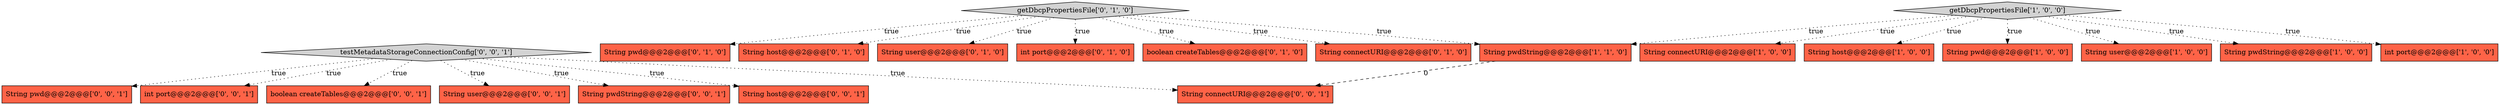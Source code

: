 digraph {
15 [style = filled, label = "String host@@@2@@@['0', '0', '1']", fillcolor = tomato, shape = box image = "AAA0AAABBB3BBB"];
16 [style = filled, label = "String pwd@@@2@@@['0', '0', '1']", fillcolor = tomato, shape = box image = "AAA0AAABBB3BBB"];
11 [style = filled, label = "getDbcpPropertiesFile['0', '1', '0']", fillcolor = lightgray, shape = diamond image = "AAA0AAABBB2BBB"];
20 [style = filled, label = "int port@@@2@@@['0', '0', '1']", fillcolor = tomato, shape = box image = "AAA0AAABBB3BBB"];
17 [style = filled, label = "boolean createTables@@@2@@@['0', '0', '1']", fillcolor = tomato, shape = box image = "AAA0AAABBB3BBB"];
1 [style = filled, label = "String connectURI@@@2@@@['1', '0', '0']", fillcolor = tomato, shape = box image = "AAA0AAABBB1BBB"];
6 [style = filled, label = "getDbcpPropertiesFile['1', '0', '0']", fillcolor = lightgray, shape = diamond image = "AAA0AAABBB1BBB"];
18 [style = filled, label = "String user@@@2@@@['0', '0', '1']", fillcolor = tomato, shape = box image = "AAA0AAABBB3BBB"];
14 [style = filled, label = "String host@@@2@@@['0', '1', '0']", fillcolor = tomato, shape = box image = "AAA0AAABBB2BBB"];
4 [style = filled, label = "String host@@@2@@@['1', '0', '0']", fillcolor = tomato, shape = box image = "AAA0AAABBB1BBB"];
21 [style = filled, label = "String pwdString@@@2@@@['0', '0', '1']", fillcolor = tomato, shape = box image = "AAA0AAABBB3BBB"];
3 [style = filled, label = "String pwd@@@2@@@['1', '0', '0']", fillcolor = tomato, shape = box image = "AAA0AAABBB1BBB"];
2 [style = filled, label = "String user@@@2@@@['1', '0', '0']", fillcolor = tomato, shape = box image = "AAA0AAABBB1BBB"];
5 [style = filled, label = "String pwdString@@@2@@@['1', '0', '0']", fillcolor = tomato, shape = box image = "AAA0AAABBB1BBB"];
9 [style = filled, label = "String user@@@2@@@['0', '1', '0']", fillcolor = tomato, shape = box image = "AAA0AAABBB2BBB"];
19 [style = filled, label = "testMetadataStorageConnectionConfig['0', '0', '1']", fillcolor = lightgray, shape = diamond image = "AAA0AAABBB3BBB"];
0 [style = filled, label = "int port@@@2@@@['1', '0', '0']", fillcolor = tomato, shape = box image = "AAA0AAABBB1BBB"];
22 [style = filled, label = "String connectURI@@@2@@@['0', '0', '1']", fillcolor = tomato, shape = box image = "AAA0AAABBB3BBB"];
8 [style = filled, label = "int port@@@2@@@['0', '1', '0']", fillcolor = tomato, shape = box image = "AAA0AAABBB2BBB"];
10 [style = filled, label = "boolean createTables@@@2@@@['0', '1', '0']", fillcolor = tomato, shape = box image = "AAA0AAABBB2BBB"];
12 [style = filled, label = "String connectURI@@@2@@@['0', '1', '0']", fillcolor = tomato, shape = box image = "AAA0AAABBB2BBB"];
7 [style = filled, label = "String pwdString@@@2@@@['1', '1', '0']", fillcolor = tomato, shape = box image = "AAA0AAABBB1BBB"];
13 [style = filled, label = "String pwd@@@2@@@['0', '1', '0']", fillcolor = tomato, shape = box image = "AAA0AAABBB2BBB"];
11->7 [style = dotted, label="true"];
19->17 [style = dotted, label="true"];
11->10 [style = dotted, label="true"];
19->20 [style = dotted, label="true"];
11->12 [style = dotted, label="true"];
11->14 [style = dotted, label="true"];
19->18 [style = dotted, label="true"];
6->1 [style = dotted, label="true"];
11->9 [style = dotted, label="true"];
19->21 [style = dotted, label="true"];
11->13 [style = dotted, label="true"];
19->15 [style = dotted, label="true"];
6->2 [style = dotted, label="true"];
6->4 [style = dotted, label="true"];
19->22 [style = dotted, label="true"];
19->16 [style = dotted, label="true"];
6->7 [style = dotted, label="true"];
11->8 [style = dotted, label="true"];
6->0 [style = dotted, label="true"];
6->3 [style = dotted, label="true"];
7->22 [style = dashed, label="0"];
6->5 [style = dotted, label="true"];
}
